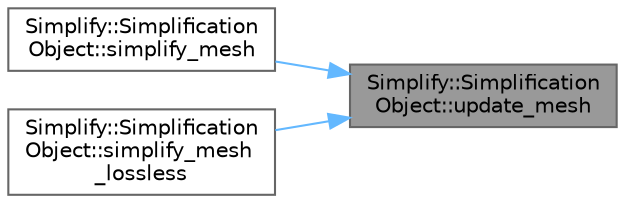 digraph "Simplify::SimplificationObject::update_mesh"
{
 // INTERACTIVE_SVG=YES
 // LATEX_PDF_SIZE
  bgcolor="transparent";
  edge [fontname=Helvetica,fontsize=10,labelfontname=Helvetica,labelfontsize=10];
  node [fontname=Helvetica,fontsize=10,shape=box,height=0.2,width=0.4];
  rankdir="RL";
  Node1 [id="Node000001",label="Simplify::Simplification\lObject::update_mesh",height=0.2,width=0.4,color="gray40", fillcolor="grey60", style="filled", fontcolor="black",tooltip=" "];
  Node1 -> Node2 [id="edge1_Node000001_Node000002",dir="back",color="steelblue1",style="solid",tooltip=" "];
  Node2 [id="Node000002",label="Simplify::Simplification\lObject::simplify_mesh",height=0.2,width=0.4,color="grey40", fillcolor="white", style="filled",URL="$dd/dcf/classSimplify_1_1SimplificationObject.html#ac7c6c15b545db21899dea2390c0caa53",tooltip=" "];
  Node1 -> Node3 [id="edge2_Node000001_Node000003",dir="back",color="steelblue1",style="solid",tooltip=" "];
  Node3 [id="Node000003",label="Simplify::Simplification\lObject::simplify_mesh\l_lossless",height=0.2,width=0.4,color="grey40", fillcolor="white", style="filled",URL="$dd/dcf/classSimplify_1_1SimplificationObject.html#a03f17e525c617e393a3d95270f25ef61",tooltip=" "];
}
